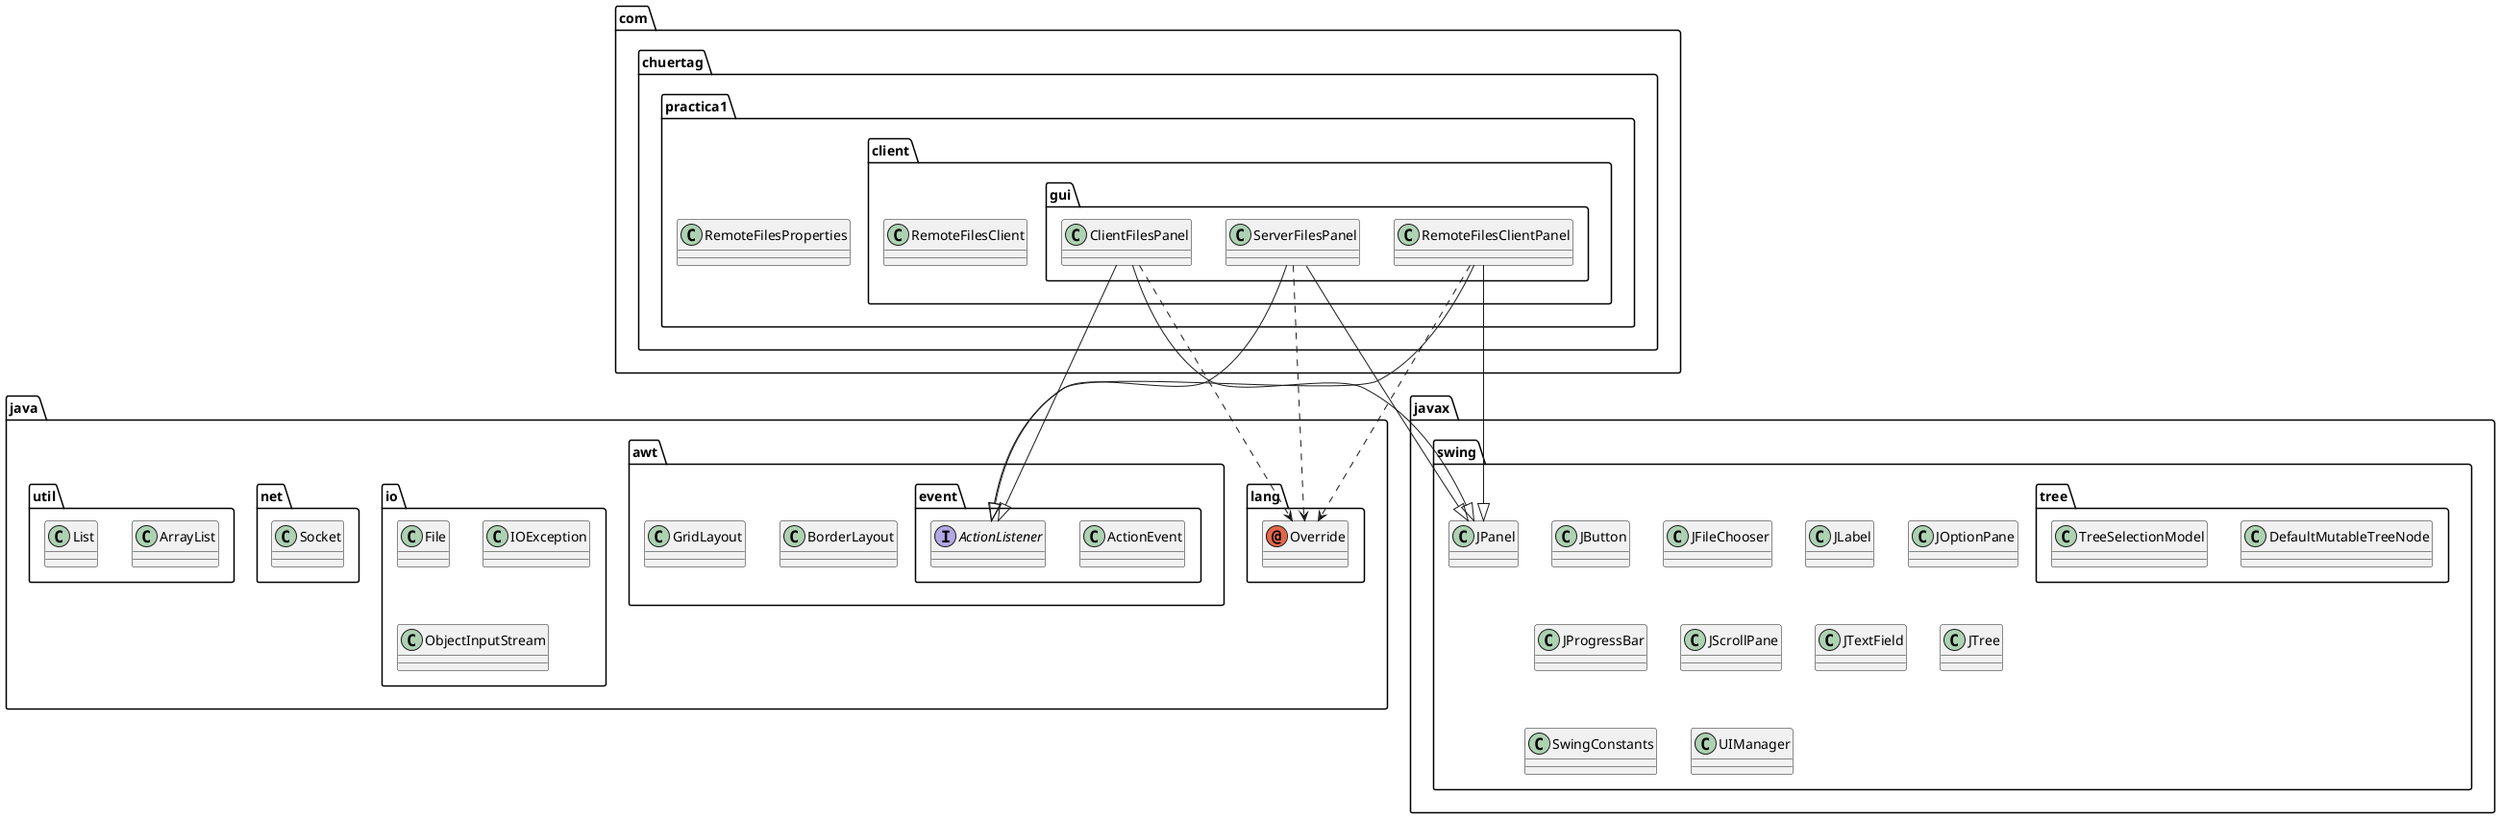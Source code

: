 @startuml
annotation java.lang.Override
class com.chuertag.practica1.RemoteFilesProperties
class com.chuertag.practica1.client.RemoteFilesClient
class com.chuertag.practica1.client.gui.ClientFilesPanel
class com.chuertag.practica1.client.gui.RemoteFilesClientPanel
class com.chuertag.practica1.client.gui.ServerFilesPanel
class java.awt.BorderLayout
class java.awt.GridLayout
class java.awt.event.ActionEvent
class java.io.File
class java.io.IOException
class java.io.ObjectInputStream
class java.net.Socket
class java.util.ArrayList
class java.util.List
class javax.swing.JButton
class javax.swing.JFileChooser
class javax.swing.JLabel
class javax.swing.JOptionPane
class javax.swing.JPanel
class javax.swing.JProgressBar
class javax.swing.JScrollPane
class javax.swing.JTextField
class javax.swing.JTree
class javax.swing.SwingConstants
class javax.swing.UIManager
class javax.swing.tree.DefaultMutableTreeNode
class javax.swing.tree.TreeSelectionModel
interface java.awt.event.ActionListener
com.chuertag.practica1.client.gui.ClientFilesPanel ..> java.lang.Override
com.chuertag.practica1.client.gui.ClientFilesPanel --|> javax.swing.JPanel
com.chuertag.practica1.client.gui.ClientFilesPanel --|> java.awt.event.ActionListener
com.chuertag.practica1.client.gui.RemoteFilesClientPanel ..> java.lang.Override
com.chuertag.practica1.client.gui.RemoteFilesClientPanel --|> javax.swing.JPanel
com.chuertag.practica1.client.gui.RemoteFilesClientPanel --|> java.awt.event.ActionListener
com.chuertag.practica1.client.gui.ServerFilesPanel ..> java.lang.Override
com.chuertag.practica1.client.gui.ServerFilesPanel --|> javax.swing.JPanel
com.chuertag.practica1.client.gui.ServerFilesPanel --|> java.awt.event.ActionListener
@enduml